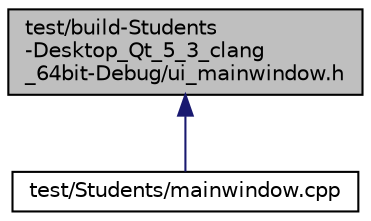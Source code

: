 digraph "test/build-Students-Desktop_Qt_5_3_clang_64bit-Debug/ui_mainwindow.h"
{
  edge [fontname="Helvetica",fontsize="10",labelfontname="Helvetica",labelfontsize="10"];
  node [fontname="Helvetica",fontsize="10",shape=record];
  Node1 [label="test/build-Students\l-Desktop_Qt_5_3_clang\l_64bit-Debug/ui_mainwindow.h",height=0.2,width=0.4,color="black", fillcolor="grey75", style="filled", fontcolor="black"];
  Node1 -> Node2 [dir="back",color="midnightblue",fontsize="10",style="solid"];
  Node2 [label="test/Students/mainwindow.cpp",height=0.2,width=0.4,color="black", fillcolor="white", style="filled",URL="$mainwindow_8cpp.html"];
}
